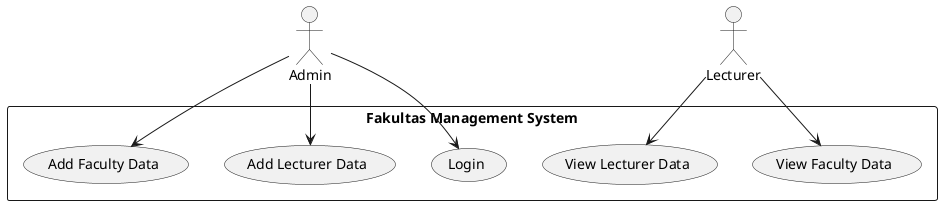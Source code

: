 @startuml

actor Admin
actor Lecturer

rectangle "Fakultas Management System" {
    Admin --> (Login)
    Admin --> (Add Lecturer Data)
    Admin --> (Add Faculty Data)

    Lecturer --> (View Lecturer Data)
    Lecturer --> (View Faculty Data)
}

@enduml